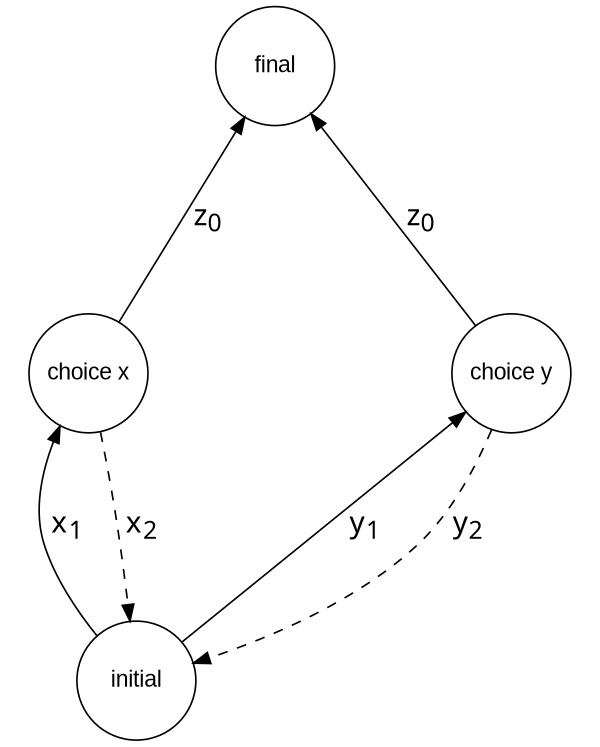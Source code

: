 digraph behaviorTemplate {
		graph [fontname = "helvetica"];
		rankdir=BT;
		nodesep=1.3
		ranksep=1.3
		forcelabels=true;
		node [shape=circle, fillcolor="grey2"  fixedsize="true", fontname="arial", width="1.0"];
		a [label="initial"]
		b [label="choice x"]
		c [label="choice y"]
		d [label="final"]

		edge [color=black, splines=curved, fontsize="18", fontname="calibri"]

		a -> b [label= < x<SUB>1</SUB>>,weight="0.2",penwidth=1.0];
		b -> a [label= < x<SUB>2</SUB>>,weight="0.2",penwidth=1.0,style=dashed];

		a -> c [label=<  y<SUB>1</SUB>>,weight="0.2",penwidth=1.0];
		c -> a [label=< y<SUB>2</SUB>>,weight="0.2",penwidth=1.0,style=dashed];
		b -> d [label=< z<SUB>0</SUB>>,weight="0.6",penwidth=1.0];
		c -> d [label=< z<SUB>0</SUB>>,weight="0.1",penwidth=1.0];

		//page="8.5,11"
		size="4,5"
		ratio="fill"

		//label = "\nRobotic feeding behavior template";
		
}